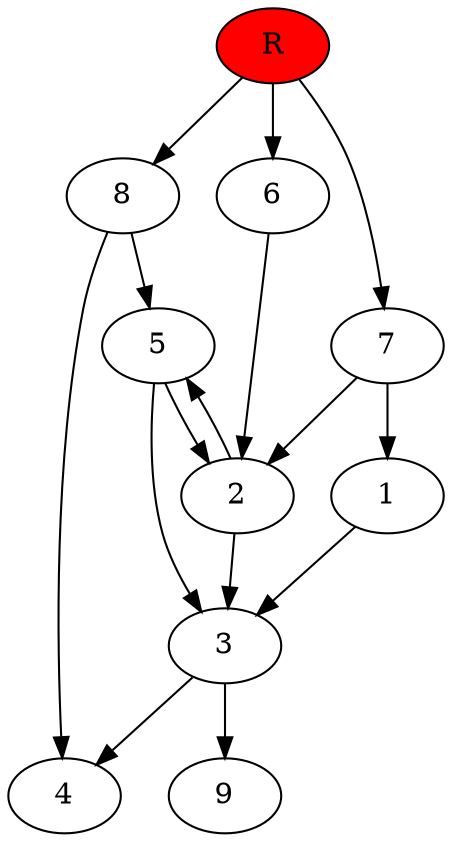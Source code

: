 digraph prb62141 {
	1
	2
	3
	4
	5
	6
	7
	8
	R [fillcolor="#ff0000" style=filled]
	1 -> 3
	2 -> 3
	2 -> 5
	3 -> 4
	3 -> 9
	5 -> 2
	5 -> 3
	6 -> 2
	7 -> 1
	7 -> 2
	8 -> 4
	8 -> 5
	R -> 6
	R -> 7
	R -> 8
}
